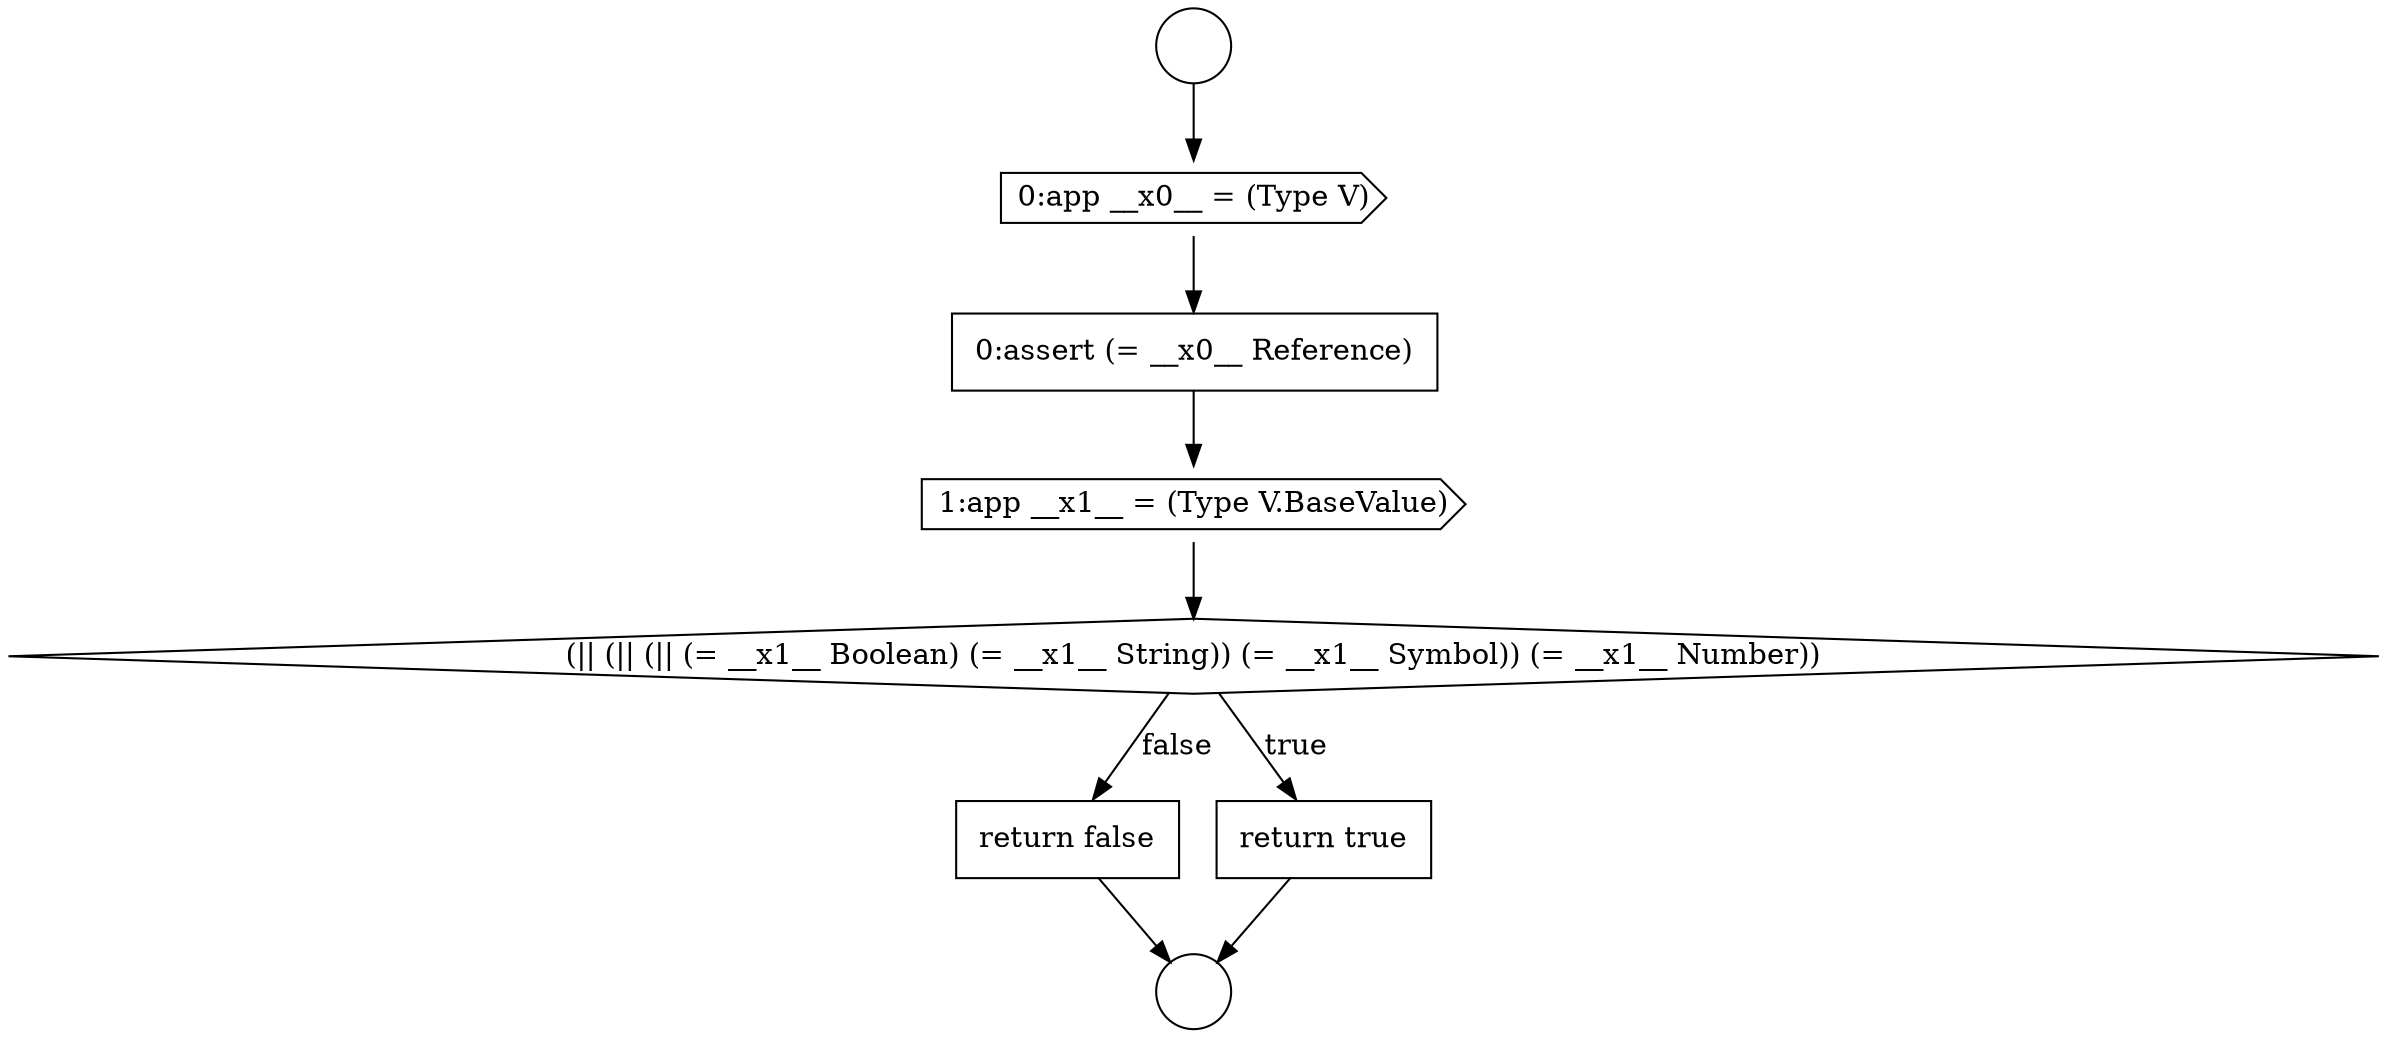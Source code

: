 digraph {
  node52 [shape=none, margin=0, label=<<font color="black">
    <table border="0" cellborder="1" cellspacing="0" cellpadding="10">
      <tr><td align="left">return false</td></tr>
    </table>
  </font>> color="black" fillcolor="white" style=filled]
  node46 [shape=circle label=" " color="black" fillcolor="white" style=filled]
  node45 [shape=circle label=" " color="black" fillcolor="white" style=filled]
  node49 [shape=cds, label=<<font color="black">1:app __x1__ = (Type V.BaseValue)</font>> color="black" fillcolor="white" style=filled]
  node48 [shape=none, margin=0, label=<<font color="black">
    <table border="0" cellborder="1" cellspacing="0" cellpadding="10">
      <tr><td align="left">0:assert (= __x0__ Reference)</td></tr>
    </table>
  </font>> color="black" fillcolor="white" style=filled]
  node50 [shape=diamond, label=<<font color="black">(|| (|| (|| (= __x1__ Boolean) (= __x1__ String)) (= __x1__ Symbol)) (= __x1__ Number))</font>> color="black" fillcolor="white" style=filled]
  node51 [shape=none, margin=0, label=<<font color="black">
    <table border="0" cellborder="1" cellspacing="0" cellpadding="10">
      <tr><td align="left">return true</td></tr>
    </table>
  </font>> color="black" fillcolor="white" style=filled]
  node47 [shape=cds, label=<<font color="black">0:app __x0__ = (Type V)</font>> color="black" fillcolor="white" style=filled]
  node52 -> node46 [ color="black"]
  node51 -> node46 [ color="black"]
  node50 -> node51 [label=<<font color="black">true</font>> color="black"]
  node50 -> node52 [label=<<font color="black">false</font>> color="black"]
  node47 -> node48 [ color="black"]
  node45 -> node47 [ color="black"]
  node48 -> node49 [ color="black"]
  node49 -> node50 [ color="black"]
}
